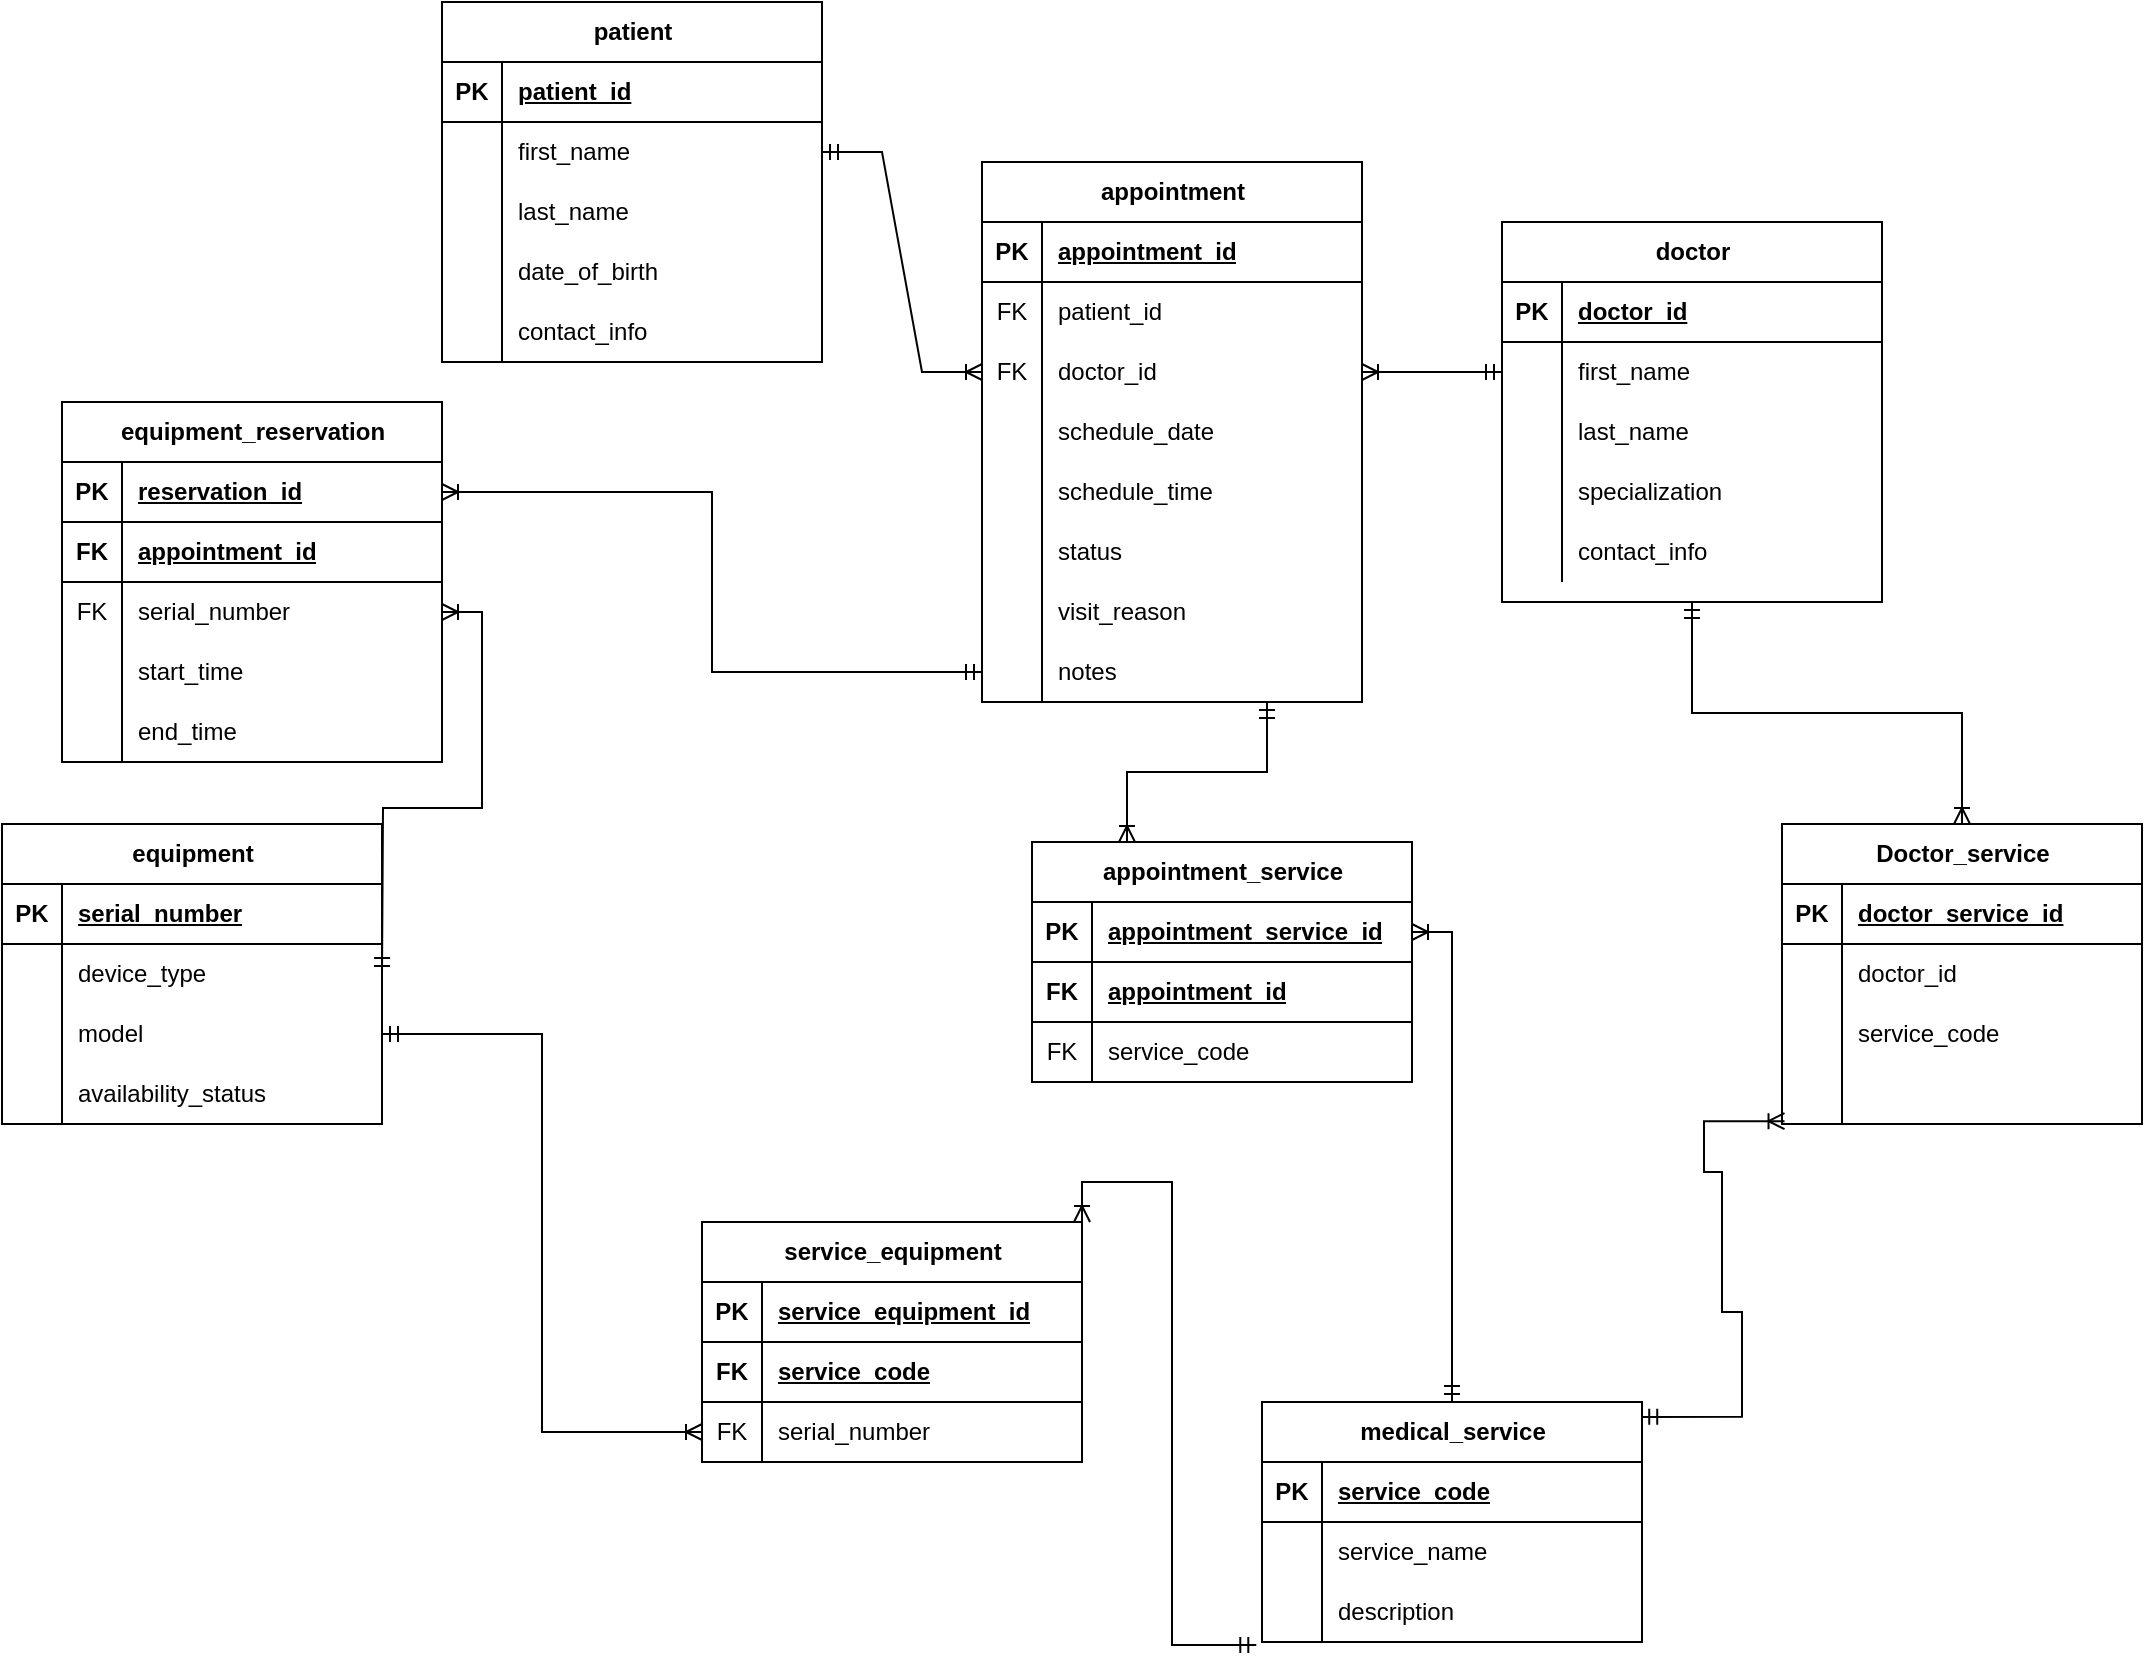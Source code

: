 <mxfile version="27.0.2">
  <diagram name="Page-1" id="u8A4zPgBF7Nlwz2Ndft6">
    <mxGraphModel dx="2126" dy="1082" grid="1" gridSize="10" guides="1" tooltips="1" connect="1" arrows="1" fold="1" page="1" pageScale="1" pageWidth="850" pageHeight="1100" math="0" shadow="0">
      <root>
        <mxCell id="0" />
        <mxCell id="1" parent="0" />
        <mxCell id="0hF_ta5N3h0hGjMWo9oH-1" value="appointment" style="shape=table;startSize=30;container=1;collapsible=1;childLayout=tableLayout;fixedRows=1;rowLines=0;fontStyle=1;align=center;resizeLast=1;html=1;" parent="1" vertex="1">
          <mxGeometry x="210" y="130" width="190" height="270" as="geometry" />
        </mxCell>
        <mxCell id="0hF_ta5N3h0hGjMWo9oH-2" value="" style="shape=tableRow;horizontal=0;startSize=0;swimlaneHead=0;swimlaneBody=0;fillColor=none;collapsible=0;dropTarget=0;points=[[0,0.5],[1,0.5]];portConstraint=eastwest;top=0;left=0;right=0;bottom=1;" parent="0hF_ta5N3h0hGjMWo9oH-1" vertex="1">
          <mxGeometry y="30" width="190" height="30" as="geometry" />
        </mxCell>
        <mxCell id="0hF_ta5N3h0hGjMWo9oH-3" value="PK" style="shape=partialRectangle;connectable=0;fillColor=none;top=0;left=0;bottom=0;right=0;fontStyle=1;overflow=hidden;whiteSpace=wrap;html=1;" parent="0hF_ta5N3h0hGjMWo9oH-2" vertex="1">
          <mxGeometry width="30" height="30" as="geometry">
            <mxRectangle width="30" height="30" as="alternateBounds" />
          </mxGeometry>
        </mxCell>
        <mxCell id="0hF_ta5N3h0hGjMWo9oH-4" value="appointment_id" style="shape=partialRectangle;connectable=0;fillColor=none;top=0;left=0;bottom=0;right=0;align=left;spacingLeft=6;fontStyle=5;overflow=hidden;whiteSpace=wrap;html=1;" parent="0hF_ta5N3h0hGjMWo9oH-2" vertex="1">
          <mxGeometry x="30" width="160" height="30" as="geometry">
            <mxRectangle width="160" height="30" as="alternateBounds" />
          </mxGeometry>
        </mxCell>
        <mxCell id="0hF_ta5N3h0hGjMWo9oH-5" value="" style="shape=tableRow;horizontal=0;startSize=0;swimlaneHead=0;swimlaneBody=0;fillColor=none;collapsible=0;dropTarget=0;points=[[0,0.5],[1,0.5]];portConstraint=eastwest;top=0;left=0;right=0;bottom=0;" parent="0hF_ta5N3h0hGjMWo9oH-1" vertex="1">
          <mxGeometry y="60" width="190" height="30" as="geometry" />
        </mxCell>
        <mxCell id="0hF_ta5N3h0hGjMWo9oH-6" value="FK" style="shape=partialRectangle;connectable=0;fillColor=none;top=0;left=0;bottom=0;right=0;editable=1;overflow=hidden;whiteSpace=wrap;html=1;" parent="0hF_ta5N3h0hGjMWo9oH-5" vertex="1">
          <mxGeometry width="30" height="30" as="geometry">
            <mxRectangle width="30" height="30" as="alternateBounds" />
          </mxGeometry>
        </mxCell>
        <mxCell id="0hF_ta5N3h0hGjMWo9oH-7" value="patient_id" style="shape=partialRectangle;connectable=0;fillColor=none;top=0;left=0;bottom=0;right=0;align=left;spacingLeft=6;overflow=hidden;whiteSpace=wrap;html=1;" parent="0hF_ta5N3h0hGjMWo9oH-5" vertex="1">
          <mxGeometry x="30" width="160" height="30" as="geometry">
            <mxRectangle width="160" height="30" as="alternateBounds" />
          </mxGeometry>
        </mxCell>
        <mxCell id="0hF_ta5N3h0hGjMWo9oH-8" value="" style="shape=tableRow;horizontal=0;startSize=0;swimlaneHead=0;swimlaneBody=0;fillColor=none;collapsible=0;dropTarget=0;points=[[0,0.5],[1,0.5]];portConstraint=eastwest;top=0;left=0;right=0;bottom=0;" parent="0hF_ta5N3h0hGjMWo9oH-1" vertex="1">
          <mxGeometry y="90" width="190" height="30" as="geometry" />
        </mxCell>
        <mxCell id="0hF_ta5N3h0hGjMWo9oH-9" value="FK" style="shape=partialRectangle;connectable=0;fillColor=none;top=0;left=0;bottom=0;right=0;editable=1;overflow=hidden;whiteSpace=wrap;html=1;" parent="0hF_ta5N3h0hGjMWo9oH-8" vertex="1">
          <mxGeometry width="30" height="30" as="geometry">
            <mxRectangle width="30" height="30" as="alternateBounds" />
          </mxGeometry>
        </mxCell>
        <mxCell id="0hF_ta5N3h0hGjMWo9oH-10" value="doctor_id" style="shape=partialRectangle;connectable=0;fillColor=none;top=0;left=0;bottom=0;right=0;align=left;spacingLeft=6;overflow=hidden;whiteSpace=wrap;html=1;" parent="0hF_ta5N3h0hGjMWo9oH-8" vertex="1">
          <mxGeometry x="30" width="160" height="30" as="geometry">
            <mxRectangle width="160" height="30" as="alternateBounds" />
          </mxGeometry>
        </mxCell>
        <mxCell id="0hF_ta5N3h0hGjMWo9oH-11" value="" style="shape=tableRow;horizontal=0;startSize=0;swimlaneHead=0;swimlaneBody=0;fillColor=none;collapsible=0;dropTarget=0;points=[[0,0.5],[1,0.5]];portConstraint=eastwest;top=0;left=0;right=0;bottom=0;" parent="0hF_ta5N3h0hGjMWo9oH-1" vertex="1">
          <mxGeometry y="120" width="190" height="30" as="geometry" />
        </mxCell>
        <mxCell id="0hF_ta5N3h0hGjMWo9oH-12" value="" style="shape=partialRectangle;connectable=0;fillColor=none;top=0;left=0;bottom=0;right=0;editable=1;overflow=hidden;whiteSpace=wrap;html=1;" parent="0hF_ta5N3h0hGjMWo9oH-11" vertex="1">
          <mxGeometry width="30" height="30" as="geometry">
            <mxRectangle width="30" height="30" as="alternateBounds" />
          </mxGeometry>
        </mxCell>
        <mxCell id="0hF_ta5N3h0hGjMWo9oH-13" value="schedule_date" style="shape=partialRectangle;connectable=0;fillColor=none;top=0;left=0;bottom=0;right=0;align=left;spacingLeft=6;overflow=hidden;whiteSpace=wrap;html=1;" parent="0hF_ta5N3h0hGjMWo9oH-11" vertex="1">
          <mxGeometry x="30" width="160" height="30" as="geometry">
            <mxRectangle width="160" height="30" as="alternateBounds" />
          </mxGeometry>
        </mxCell>
        <mxCell id="5AQFp_u_wJLNFlxWvlbW-43" value="" style="shape=tableRow;horizontal=0;startSize=0;swimlaneHead=0;swimlaneBody=0;fillColor=none;collapsible=0;dropTarget=0;points=[[0,0.5],[1,0.5]];portConstraint=eastwest;top=0;left=0;right=0;bottom=0;" parent="0hF_ta5N3h0hGjMWo9oH-1" vertex="1">
          <mxGeometry y="150" width="190" height="30" as="geometry" />
        </mxCell>
        <mxCell id="5AQFp_u_wJLNFlxWvlbW-44" value="" style="shape=partialRectangle;connectable=0;fillColor=none;top=0;left=0;bottom=0;right=0;editable=1;overflow=hidden;whiteSpace=wrap;html=1;" parent="5AQFp_u_wJLNFlxWvlbW-43" vertex="1">
          <mxGeometry width="30" height="30" as="geometry">
            <mxRectangle width="30" height="30" as="alternateBounds" />
          </mxGeometry>
        </mxCell>
        <mxCell id="5AQFp_u_wJLNFlxWvlbW-45" value="schedule_time" style="shape=partialRectangle;connectable=0;fillColor=none;top=0;left=0;bottom=0;right=0;align=left;spacingLeft=6;overflow=hidden;whiteSpace=wrap;html=1;" parent="5AQFp_u_wJLNFlxWvlbW-43" vertex="1">
          <mxGeometry x="30" width="160" height="30" as="geometry">
            <mxRectangle width="160" height="30" as="alternateBounds" />
          </mxGeometry>
        </mxCell>
        <mxCell id="0hF_ta5N3h0hGjMWo9oH-14" value="" style="shape=tableRow;horizontal=0;startSize=0;swimlaneHead=0;swimlaneBody=0;fillColor=none;collapsible=0;dropTarget=0;points=[[0,0.5],[1,0.5]];portConstraint=eastwest;top=0;left=0;right=0;bottom=0;" parent="0hF_ta5N3h0hGjMWo9oH-1" vertex="1">
          <mxGeometry y="180" width="190" height="30" as="geometry" />
        </mxCell>
        <mxCell id="0hF_ta5N3h0hGjMWo9oH-15" value="" style="shape=partialRectangle;connectable=0;fillColor=none;top=0;left=0;bottom=0;right=0;editable=1;overflow=hidden;whiteSpace=wrap;html=1;" parent="0hF_ta5N3h0hGjMWo9oH-14" vertex="1">
          <mxGeometry width="30" height="30" as="geometry">
            <mxRectangle width="30" height="30" as="alternateBounds" />
          </mxGeometry>
        </mxCell>
        <mxCell id="0hF_ta5N3h0hGjMWo9oH-16" value="status" style="shape=partialRectangle;connectable=0;fillColor=none;top=0;left=0;bottom=0;right=0;align=left;spacingLeft=6;overflow=hidden;whiteSpace=wrap;html=1;" parent="0hF_ta5N3h0hGjMWo9oH-14" vertex="1">
          <mxGeometry x="30" width="160" height="30" as="geometry">
            <mxRectangle width="160" height="30" as="alternateBounds" />
          </mxGeometry>
        </mxCell>
        <mxCell id="0hF_ta5N3h0hGjMWo9oH-17" value="" style="shape=tableRow;horizontal=0;startSize=0;swimlaneHead=0;swimlaneBody=0;fillColor=none;collapsible=0;dropTarget=0;points=[[0,0.5],[1,0.5]];portConstraint=eastwest;top=0;left=0;right=0;bottom=0;" parent="0hF_ta5N3h0hGjMWo9oH-1" vertex="1">
          <mxGeometry y="210" width="190" height="30" as="geometry" />
        </mxCell>
        <mxCell id="0hF_ta5N3h0hGjMWo9oH-18" value="" style="shape=partialRectangle;connectable=0;fillColor=none;top=0;left=0;bottom=0;right=0;editable=1;overflow=hidden;whiteSpace=wrap;html=1;" parent="0hF_ta5N3h0hGjMWo9oH-17" vertex="1">
          <mxGeometry width="30" height="30" as="geometry">
            <mxRectangle width="30" height="30" as="alternateBounds" />
          </mxGeometry>
        </mxCell>
        <mxCell id="0hF_ta5N3h0hGjMWo9oH-19" value="visit_reason" style="shape=partialRectangle;connectable=0;fillColor=none;top=0;left=0;bottom=0;right=0;align=left;spacingLeft=6;overflow=hidden;whiteSpace=wrap;html=1;" parent="0hF_ta5N3h0hGjMWo9oH-17" vertex="1">
          <mxGeometry x="30" width="160" height="30" as="geometry">
            <mxRectangle width="160" height="30" as="alternateBounds" />
          </mxGeometry>
        </mxCell>
        <mxCell id="0hF_ta5N3h0hGjMWo9oH-20" value="" style="shape=tableRow;horizontal=0;startSize=0;swimlaneHead=0;swimlaneBody=0;fillColor=none;collapsible=0;dropTarget=0;points=[[0,0.5],[1,0.5]];portConstraint=eastwest;top=0;left=0;right=0;bottom=0;" parent="0hF_ta5N3h0hGjMWo9oH-1" vertex="1">
          <mxGeometry y="240" width="190" height="30" as="geometry" />
        </mxCell>
        <mxCell id="0hF_ta5N3h0hGjMWo9oH-21" value="" style="shape=partialRectangle;connectable=0;fillColor=none;top=0;left=0;bottom=0;right=0;editable=1;overflow=hidden;whiteSpace=wrap;html=1;" parent="0hF_ta5N3h0hGjMWo9oH-20" vertex="1">
          <mxGeometry width="30" height="30" as="geometry">
            <mxRectangle width="30" height="30" as="alternateBounds" />
          </mxGeometry>
        </mxCell>
        <mxCell id="0hF_ta5N3h0hGjMWo9oH-22" value="notes" style="shape=partialRectangle;connectable=0;fillColor=none;top=0;left=0;bottom=0;right=0;align=left;spacingLeft=6;overflow=hidden;whiteSpace=wrap;html=1;" parent="0hF_ta5N3h0hGjMWo9oH-20" vertex="1">
          <mxGeometry x="30" width="160" height="30" as="geometry">
            <mxRectangle width="160" height="30" as="alternateBounds" />
          </mxGeometry>
        </mxCell>
        <mxCell id="5AQFp_u_wJLNFlxWvlbW-38" style="edgeStyle=orthogonalEdgeStyle;rounded=0;orthogonalLoop=1;jettySize=auto;html=1;entryX=0.5;entryY=0;entryDx=0;entryDy=0;startArrow=ERmandOne;startFill=0;endArrow=ERoneToMany;endFill=0;" parent="1" source="0hF_ta5N3h0hGjMWo9oH-26" target="5AQFp_u_wJLNFlxWvlbW-4" edge="1">
          <mxGeometry relative="1" as="geometry" />
        </mxCell>
        <mxCell id="0hF_ta5N3h0hGjMWo9oH-26" value="doctor" style="shape=table;startSize=30;container=1;collapsible=1;childLayout=tableLayout;fixedRows=1;rowLines=0;fontStyle=1;align=center;resizeLast=1;html=1;" parent="1" vertex="1">
          <mxGeometry x="470" y="160" width="190" height="190" as="geometry" />
        </mxCell>
        <mxCell id="0hF_ta5N3h0hGjMWo9oH-27" value="" style="shape=tableRow;horizontal=0;startSize=0;swimlaneHead=0;swimlaneBody=0;fillColor=none;collapsible=0;dropTarget=0;points=[[0,0.5],[1,0.5]];portConstraint=eastwest;top=0;left=0;right=0;bottom=1;" parent="0hF_ta5N3h0hGjMWo9oH-26" vertex="1">
          <mxGeometry y="30" width="190" height="30" as="geometry" />
        </mxCell>
        <mxCell id="0hF_ta5N3h0hGjMWo9oH-28" value="PK" style="shape=partialRectangle;connectable=0;fillColor=none;top=0;left=0;bottom=0;right=0;fontStyle=1;overflow=hidden;whiteSpace=wrap;html=1;" parent="0hF_ta5N3h0hGjMWo9oH-27" vertex="1">
          <mxGeometry width="30" height="30" as="geometry">
            <mxRectangle width="30" height="30" as="alternateBounds" />
          </mxGeometry>
        </mxCell>
        <mxCell id="0hF_ta5N3h0hGjMWo9oH-29" value="doctor_id" style="shape=partialRectangle;connectable=0;fillColor=none;top=0;left=0;bottom=0;right=0;align=left;spacingLeft=6;fontStyle=5;overflow=hidden;whiteSpace=wrap;html=1;" parent="0hF_ta5N3h0hGjMWo9oH-27" vertex="1">
          <mxGeometry x="30" width="160" height="30" as="geometry">
            <mxRectangle width="160" height="30" as="alternateBounds" />
          </mxGeometry>
        </mxCell>
        <mxCell id="0hF_ta5N3h0hGjMWo9oH-36" value="" style="shape=tableRow;horizontal=0;startSize=0;swimlaneHead=0;swimlaneBody=0;fillColor=none;collapsible=0;dropTarget=0;points=[[0,0.5],[1,0.5]];portConstraint=eastwest;top=0;left=0;right=0;bottom=0;" parent="0hF_ta5N3h0hGjMWo9oH-26" vertex="1">
          <mxGeometry y="60" width="190" height="30" as="geometry" />
        </mxCell>
        <mxCell id="0hF_ta5N3h0hGjMWo9oH-37" value="" style="shape=partialRectangle;connectable=0;fillColor=none;top=0;left=0;bottom=0;right=0;editable=1;overflow=hidden;whiteSpace=wrap;html=1;" parent="0hF_ta5N3h0hGjMWo9oH-36" vertex="1">
          <mxGeometry width="30" height="30" as="geometry">
            <mxRectangle width="30" height="30" as="alternateBounds" />
          </mxGeometry>
        </mxCell>
        <mxCell id="0hF_ta5N3h0hGjMWo9oH-38" value="first_name" style="shape=partialRectangle;connectable=0;fillColor=none;top=0;left=0;bottom=0;right=0;align=left;spacingLeft=6;overflow=hidden;whiteSpace=wrap;html=1;" parent="0hF_ta5N3h0hGjMWo9oH-36" vertex="1">
          <mxGeometry x="30" width="160" height="30" as="geometry">
            <mxRectangle width="160" height="30" as="alternateBounds" />
          </mxGeometry>
        </mxCell>
        <mxCell id="5AQFp_u_wJLNFlxWvlbW-26" value="" style="shape=tableRow;horizontal=0;startSize=0;swimlaneHead=0;swimlaneBody=0;fillColor=none;collapsible=0;dropTarget=0;points=[[0,0.5],[1,0.5]];portConstraint=eastwest;top=0;left=0;right=0;bottom=0;" parent="0hF_ta5N3h0hGjMWo9oH-26" vertex="1">
          <mxGeometry y="90" width="190" height="30" as="geometry" />
        </mxCell>
        <mxCell id="5AQFp_u_wJLNFlxWvlbW-27" value="" style="shape=partialRectangle;connectable=0;fillColor=none;top=0;left=0;bottom=0;right=0;editable=1;overflow=hidden;whiteSpace=wrap;html=1;" parent="5AQFp_u_wJLNFlxWvlbW-26" vertex="1">
          <mxGeometry width="30" height="30" as="geometry">
            <mxRectangle width="30" height="30" as="alternateBounds" />
          </mxGeometry>
        </mxCell>
        <mxCell id="5AQFp_u_wJLNFlxWvlbW-28" value="last_name" style="shape=partialRectangle;connectable=0;fillColor=none;top=0;left=0;bottom=0;right=0;align=left;spacingLeft=6;overflow=hidden;whiteSpace=wrap;html=1;" parent="5AQFp_u_wJLNFlxWvlbW-26" vertex="1">
          <mxGeometry x="30" width="160" height="30" as="geometry">
            <mxRectangle width="160" height="30" as="alternateBounds" />
          </mxGeometry>
        </mxCell>
        <mxCell id="0hF_ta5N3h0hGjMWo9oH-39" value="" style="shape=tableRow;horizontal=0;startSize=0;swimlaneHead=0;swimlaneBody=0;fillColor=none;collapsible=0;dropTarget=0;points=[[0,0.5],[1,0.5]];portConstraint=eastwest;top=0;left=0;right=0;bottom=0;" parent="0hF_ta5N3h0hGjMWo9oH-26" vertex="1">
          <mxGeometry y="120" width="190" height="30" as="geometry" />
        </mxCell>
        <mxCell id="0hF_ta5N3h0hGjMWo9oH-40" value="" style="shape=partialRectangle;connectable=0;fillColor=none;top=0;left=0;bottom=0;right=0;editable=1;overflow=hidden;whiteSpace=wrap;html=1;" parent="0hF_ta5N3h0hGjMWo9oH-39" vertex="1">
          <mxGeometry width="30" height="30" as="geometry">
            <mxRectangle width="30" height="30" as="alternateBounds" />
          </mxGeometry>
        </mxCell>
        <mxCell id="0hF_ta5N3h0hGjMWo9oH-41" value="specialization" style="shape=partialRectangle;connectable=0;fillColor=none;top=0;left=0;bottom=0;right=0;align=left;spacingLeft=6;overflow=hidden;whiteSpace=wrap;html=1;" parent="0hF_ta5N3h0hGjMWo9oH-39" vertex="1">
          <mxGeometry x="30" width="160" height="30" as="geometry">
            <mxRectangle width="160" height="30" as="alternateBounds" />
          </mxGeometry>
        </mxCell>
        <mxCell id="0hF_ta5N3h0hGjMWo9oH-42" value="" style="shape=tableRow;horizontal=0;startSize=0;swimlaneHead=0;swimlaneBody=0;fillColor=none;collapsible=0;dropTarget=0;points=[[0,0.5],[1,0.5]];portConstraint=eastwest;top=0;left=0;right=0;bottom=0;" parent="0hF_ta5N3h0hGjMWo9oH-26" vertex="1">
          <mxGeometry y="150" width="190" height="30" as="geometry" />
        </mxCell>
        <mxCell id="0hF_ta5N3h0hGjMWo9oH-43" value="" style="shape=partialRectangle;connectable=0;fillColor=none;top=0;left=0;bottom=0;right=0;editable=1;overflow=hidden;whiteSpace=wrap;html=1;" parent="0hF_ta5N3h0hGjMWo9oH-42" vertex="1">
          <mxGeometry width="30" height="30" as="geometry">
            <mxRectangle width="30" height="30" as="alternateBounds" />
          </mxGeometry>
        </mxCell>
        <mxCell id="0hF_ta5N3h0hGjMWo9oH-44" value="contact_info" style="shape=partialRectangle;connectable=0;fillColor=none;top=0;left=0;bottom=0;right=0;align=left;spacingLeft=6;overflow=hidden;whiteSpace=wrap;html=1;" parent="0hF_ta5N3h0hGjMWo9oH-42" vertex="1">
          <mxGeometry x="30" width="160" height="30" as="geometry">
            <mxRectangle width="160" height="30" as="alternateBounds" />
          </mxGeometry>
        </mxCell>
        <mxCell id="0hF_ta5N3h0hGjMWo9oH-48" value="" style="edgeStyle=entityRelationEdgeStyle;fontSize=12;html=1;endArrow=ERmandOne;endFill=0;rounded=0;startArrow=ERoneToMany;startFill=0;exitX=1;exitY=0.5;exitDx=0;exitDy=0;" parent="1" source="0hF_ta5N3h0hGjMWo9oH-8" target="0hF_ta5N3h0hGjMWo9oH-36" edge="1">
          <mxGeometry width="100" height="100" relative="1" as="geometry">
            <mxPoint x="380" y="440" as="sourcePoint" />
            <mxPoint x="470" y="195" as="targetPoint" />
          </mxGeometry>
        </mxCell>
        <mxCell id="0hF_ta5N3h0hGjMWo9oH-49" value="patient" style="shape=table;startSize=30;container=1;collapsible=1;childLayout=tableLayout;fixedRows=1;rowLines=0;fontStyle=1;align=center;resizeLast=1;html=1;" parent="1" vertex="1">
          <mxGeometry x="-60" y="50" width="190" height="180" as="geometry" />
        </mxCell>
        <mxCell id="0hF_ta5N3h0hGjMWo9oH-50" value="" style="shape=tableRow;horizontal=0;startSize=0;swimlaneHead=0;swimlaneBody=0;fillColor=none;collapsible=0;dropTarget=0;points=[[0,0.5],[1,0.5]];portConstraint=eastwest;top=0;left=0;right=0;bottom=1;" parent="0hF_ta5N3h0hGjMWo9oH-49" vertex="1">
          <mxGeometry y="30" width="190" height="30" as="geometry" />
        </mxCell>
        <mxCell id="0hF_ta5N3h0hGjMWo9oH-51" value="PK" style="shape=partialRectangle;connectable=0;fillColor=none;top=0;left=0;bottom=0;right=0;fontStyle=1;overflow=hidden;whiteSpace=wrap;html=1;" parent="0hF_ta5N3h0hGjMWo9oH-50" vertex="1">
          <mxGeometry width="30" height="30" as="geometry">
            <mxRectangle width="30" height="30" as="alternateBounds" />
          </mxGeometry>
        </mxCell>
        <mxCell id="0hF_ta5N3h0hGjMWo9oH-52" value="patient_id" style="shape=partialRectangle;connectable=0;fillColor=none;top=0;left=0;bottom=0;right=0;align=left;spacingLeft=6;fontStyle=5;overflow=hidden;whiteSpace=wrap;html=1;" parent="0hF_ta5N3h0hGjMWo9oH-50" vertex="1">
          <mxGeometry x="30" width="160" height="30" as="geometry">
            <mxRectangle width="160" height="30" as="alternateBounds" />
          </mxGeometry>
        </mxCell>
        <mxCell id="0hF_ta5N3h0hGjMWo9oH-56" value="" style="shape=tableRow;horizontal=0;startSize=0;swimlaneHead=0;swimlaneBody=0;fillColor=none;collapsible=0;dropTarget=0;points=[[0,0.5],[1,0.5]];portConstraint=eastwest;top=0;left=0;right=0;bottom=0;" parent="0hF_ta5N3h0hGjMWo9oH-49" vertex="1">
          <mxGeometry y="60" width="190" height="30" as="geometry" />
        </mxCell>
        <mxCell id="0hF_ta5N3h0hGjMWo9oH-57" value="" style="shape=partialRectangle;connectable=0;fillColor=none;top=0;left=0;bottom=0;right=0;editable=1;overflow=hidden;whiteSpace=wrap;html=1;" parent="0hF_ta5N3h0hGjMWo9oH-56" vertex="1">
          <mxGeometry width="30" height="30" as="geometry">
            <mxRectangle width="30" height="30" as="alternateBounds" />
          </mxGeometry>
        </mxCell>
        <mxCell id="0hF_ta5N3h0hGjMWo9oH-58" value="first_name" style="shape=partialRectangle;connectable=0;fillColor=none;top=0;left=0;bottom=0;right=0;align=left;spacingLeft=6;overflow=hidden;whiteSpace=wrap;html=1;" parent="0hF_ta5N3h0hGjMWo9oH-56" vertex="1">
          <mxGeometry x="30" width="160" height="30" as="geometry">
            <mxRectangle width="160" height="30" as="alternateBounds" />
          </mxGeometry>
        </mxCell>
        <mxCell id="5AQFp_u_wJLNFlxWvlbW-29" value="" style="shape=tableRow;horizontal=0;startSize=0;swimlaneHead=0;swimlaneBody=0;fillColor=none;collapsible=0;dropTarget=0;points=[[0,0.5],[1,0.5]];portConstraint=eastwest;top=0;left=0;right=0;bottom=0;" parent="0hF_ta5N3h0hGjMWo9oH-49" vertex="1">
          <mxGeometry y="90" width="190" height="30" as="geometry" />
        </mxCell>
        <mxCell id="5AQFp_u_wJLNFlxWvlbW-30" value="" style="shape=partialRectangle;connectable=0;fillColor=none;top=0;left=0;bottom=0;right=0;editable=1;overflow=hidden;whiteSpace=wrap;html=1;" parent="5AQFp_u_wJLNFlxWvlbW-29" vertex="1">
          <mxGeometry width="30" height="30" as="geometry">
            <mxRectangle width="30" height="30" as="alternateBounds" />
          </mxGeometry>
        </mxCell>
        <mxCell id="5AQFp_u_wJLNFlxWvlbW-31" value="last_name" style="shape=partialRectangle;connectable=0;fillColor=none;top=0;left=0;bottom=0;right=0;align=left;spacingLeft=6;overflow=hidden;whiteSpace=wrap;html=1;" parent="5AQFp_u_wJLNFlxWvlbW-29" vertex="1">
          <mxGeometry x="30" width="160" height="30" as="geometry">
            <mxRectangle width="160" height="30" as="alternateBounds" />
          </mxGeometry>
        </mxCell>
        <mxCell id="0hF_ta5N3h0hGjMWo9oH-59" value="" style="shape=tableRow;horizontal=0;startSize=0;swimlaneHead=0;swimlaneBody=0;fillColor=none;collapsible=0;dropTarget=0;points=[[0,0.5],[1,0.5]];portConstraint=eastwest;top=0;left=0;right=0;bottom=0;" parent="0hF_ta5N3h0hGjMWo9oH-49" vertex="1">
          <mxGeometry y="120" width="190" height="30" as="geometry" />
        </mxCell>
        <mxCell id="0hF_ta5N3h0hGjMWo9oH-60" value="" style="shape=partialRectangle;connectable=0;fillColor=none;top=0;left=0;bottom=0;right=0;editable=1;overflow=hidden;whiteSpace=wrap;html=1;" parent="0hF_ta5N3h0hGjMWo9oH-59" vertex="1">
          <mxGeometry width="30" height="30" as="geometry">
            <mxRectangle width="30" height="30" as="alternateBounds" />
          </mxGeometry>
        </mxCell>
        <mxCell id="0hF_ta5N3h0hGjMWo9oH-61" value="date_of_birth" style="shape=partialRectangle;connectable=0;fillColor=none;top=0;left=0;bottom=0;right=0;align=left;spacingLeft=6;overflow=hidden;whiteSpace=wrap;html=1;" parent="0hF_ta5N3h0hGjMWo9oH-59" vertex="1">
          <mxGeometry x="30" width="160" height="30" as="geometry">
            <mxRectangle width="160" height="30" as="alternateBounds" />
          </mxGeometry>
        </mxCell>
        <mxCell id="0hF_ta5N3h0hGjMWo9oH-62" value="" style="shape=tableRow;horizontal=0;startSize=0;swimlaneHead=0;swimlaneBody=0;fillColor=none;collapsible=0;dropTarget=0;points=[[0,0.5],[1,0.5]];portConstraint=eastwest;top=0;left=0;right=0;bottom=0;" parent="0hF_ta5N3h0hGjMWo9oH-49" vertex="1">
          <mxGeometry y="150" width="190" height="30" as="geometry" />
        </mxCell>
        <mxCell id="0hF_ta5N3h0hGjMWo9oH-63" value="" style="shape=partialRectangle;connectable=0;fillColor=none;top=0;left=0;bottom=0;right=0;editable=1;overflow=hidden;whiteSpace=wrap;html=1;" parent="0hF_ta5N3h0hGjMWo9oH-62" vertex="1">
          <mxGeometry width="30" height="30" as="geometry">
            <mxRectangle width="30" height="30" as="alternateBounds" />
          </mxGeometry>
        </mxCell>
        <mxCell id="0hF_ta5N3h0hGjMWo9oH-64" value="contact_info" style="shape=partialRectangle;connectable=0;fillColor=none;top=0;left=0;bottom=0;right=0;align=left;spacingLeft=6;overflow=hidden;whiteSpace=wrap;html=1;" parent="0hF_ta5N3h0hGjMWo9oH-62" vertex="1">
          <mxGeometry x="30" width="160" height="30" as="geometry">
            <mxRectangle width="160" height="30" as="alternateBounds" />
          </mxGeometry>
        </mxCell>
        <mxCell id="0hF_ta5N3h0hGjMWo9oH-65" value="" style="edgeStyle=entityRelationEdgeStyle;fontSize=12;html=1;endArrow=ERmandOne;endFill=0;rounded=0;startArrow=ERoneToMany;startFill=0;entryX=1;entryY=0.5;entryDx=0;entryDy=0;exitX=0;exitY=0.5;exitDx=0;exitDy=0;" parent="1" source="0hF_ta5N3h0hGjMWo9oH-8" target="0hF_ta5N3h0hGjMWo9oH-56" edge="1">
          <mxGeometry width="100" height="100" relative="1" as="geometry">
            <mxPoint x="120" y="340" as="sourcePoint" />
            <mxPoint x="190" y="300" as="targetPoint" />
          </mxGeometry>
        </mxCell>
        <mxCell id="0hF_ta5N3h0hGjMWo9oH-66" value="service_equipment" style="shape=table;startSize=30;container=1;collapsible=1;childLayout=tableLayout;fixedRows=1;rowLines=0;fontStyle=1;align=center;resizeLast=1;html=1;" parent="1" vertex="1">
          <mxGeometry x="70" y="660" width="190" height="120" as="geometry" />
        </mxCell>
        <mxCell id="0hF_ta5N3h0hGjMWo9oH-67" value="" style="shape=tableRow;horizontal=0;startSize=0;swimlaneHead=0;swimlaneBody=0;fillColor=none;collapsible=0;dropTarget=0;points=[[0,0.5],[1,0.5]];portConstraint=eastwest;top=0;left=0;right=0;bottom=1;" parent="0hF_ta5N3h0hGjMWo9oH-66" vertex="1">
          <mxGeometry y="30" width="190" height="30" as="geometry" />
        </mxCell>
        <mxCell id="0hF_ta5N3h0hGjMWo9oH-68" value="PK" style="shape=partialRectangle;connectable=0;fillColor=none;top=0;left=0;bottom=0;right=0;fontStyle=1;overflow=hidden;whiteSpace=wrap;html=1;" parent="0hF_ta5N3h0hGjMWo9oH-67" vertex="1">
          <mxGeometry width="30" height="30" as="geometry">
            <mxRectangle width="30" height="30" as="alternateBounds" />
          </mxGeometry>
        </mxCell>
        <mxCell id="0hF_ta5N3h0hGjMWo9oH-69" value="&lt;span style=&quot;text-align: center; text-wrap-mode: nowrap;&quot;&gt;service_equipment_id&lt;/span&gt;" style="shape=partialRectangle;connectable=0;fillColor=none;top=0;left=0;bottom=0;right=0;align=left;spacingLeft=6;fontStyle=5;overflow=hidden;whiteSpace=wrap;html=1;" parent="0hF_ta5N3h0hGjMWo9oH-67" vertex="1">
          <mxGeometry x="30" width="160" height="30" as="geometry">
            <mxRectangle width="160" height="30" as="alternateBounds" />
          </mxGeometry>
        </mxCell>
        <mxCell id="5AQFp_u_wJLNFlxWvlbW-35" value="" style="shape=tableRow;horizontal=0;startSize=0;swimlaneHead=0;swimlaneBody=0;fillColor=none;collapsible=0;dropTarget=0;points=[[0,0.5],[1,0.5]];portConstraint=eastwest;top=0;left=0;right=0;bottom=1;" parent="0hF_ta5N3h0hGjMWo9oH-66" vertex="1">
          <mxGeometry y="60" width="190" height="30" as="geometry" />
        </mxCell>
        <mxCell id="5AQFp_u_wJLNFlxWvlbW-36" value="FK" style="shape=partialRectangle;connectable=0;fillColor=none;top=0;left=0;bottom=0;right=0;fontStyle=1;overflow=hidden;whiteSpace=wrap;html=1;" parent="5AQFp_u_wJLNFlxWvlbW-35" vertex="1">
          <mxGeometry width="30" height="30" as="geometry">
            <mxRectangle width="30" height="30" as="alternateBounds" />
          </mxGeometry>
        </mxCell>
        <mxCell id="5AQFp_u_wJLNFlxWvlbW-37" value="service_code" style="shape=partialRectangle;connectable=0;fillColor=none;top=0;left=0;bottom=0;right=0;align=left;spacingLeft=6;fontStyle=5;overflow=hidden;whiteSpace=wrap;html=1;" parent="5AQFp_u_wJLNFlxWvlbW-35" vertex="1">
          <mxGeometry x="30" width="160" height="30" as="geometry">
            <mxRectangle width="160" height="30" as="alternateBounds" />
          </mxGeometry>
        </mxCell>
        <mxCell id="0hF_ta5N3h0hGjMWo9oH-70" value="" style="shape=tableRow;horizontal=0;startSize=0;swimlaneHead=0;swimlaneBody=0;fillColor=none;collapsible=0;dropTarget=0;points=[[0,0.5],[1,0.5]];portConstraint=eastwest;top=0;left=0;right=0;bottom=0;" parent="0hF_ta5N3h0hGjMWo9oH-66" vertex="1">
          <mxGeometry y="90" width="190" height="30" as="geometry" />
        </mxCell>
        <mxCell id="0hF_ta5N3h0hGjMWo9oH-71" value="FK" style="shape=partialRectangle;connectable=0;fillColor=none;top=0;left=0;bottom=0;right=0;editable=1;overflow=hidden;whiteSpace=wrap;html=1;" parent="0hF_ta5N3h0hGjMWo9oH-70" vertex="1">
          <mxGeometry width="30" height="30" as="geometry">
            <mxRectangle width="30" height="30" as="alternateBounds" />
          </mxGeometry>
        </mxCell>
        <mxCell id="0hF_ta5N3h0hGjMWo9oH-72" value="serial_number" style="shape=partialRectangle;connectable=0;fillColor=none;top=0;left=0;bottom=0;right=0;align=left;spacingLeft=6;overflow=hidden;whiteSpace=wrap;html=1;" parent="0hF_ta5N3h0hGjMWo9oH-70" vertex="1">
          <mxGeometry x="30" width="160" height="30" as="geometry">
            <mxRectangle width="160" height="30" as="alternateBounds" />
          </mxGeometry>
        </mxCell>
        <mxCell id="0hF_ta5N3h0hGjMWo9oH-79" value="medical_service" style="shape=table;startSize=30;container=1;collapsible=1;childLayout=tableLayout;fixedRows=1;rowLines=0;fontStyle=1;align=center;resizeLast=1;html=1;" parent="1" vertex="1">
          <mxGeometry x="350" y="750" width="190" height="120" as="geometry" />
        </mxCell>
        <mxCell id="0hF_ta5N3h0hGjMWo9oH-80" value="" style="shape=tableRow;horizontal=0;startSize=0;swimlaneHead=0;swimlaneBody=0;fillColor=none;collapsible=0;dropTarget=0;points=[[0,0.5],[1,0.5]];portConstraint=eastwest;top=0;left=0;right=0;bottom=1;" parent="0hF_ta5N3h0hGjMWo9oH-79" vertex="1">
          <mxGeometry y="30" width="190" height="30" as="geometry" />
        </mxCell>
        <mxCell id="0hF_ta5N3h0hGjMWo9oH-81" value="PK" style="shape=partialRectangle;connectable=0;fillColor=none;top=0;left=0;bottom=0;right=0;fontStyle=1;overflow=hidden;whiteSpace=wrap;html=1;" parent="0hF_ta5N3h0hGjMWo9oH-80" vertex="1">
          <mxGeometry width="30" height="30" as="geometry">
            <mxRectangle width="30" height="30" as="alternateBounds" />
          </mxGeometry>
        </mxCell>
        <mxCell id="0hF_ta5N3h0hGjMWo9oH-82" value="service_code" style="shape=partialRectangle;connectable=0;fillColor=none;top=0;left=0;bottom=0;right=0;align=left;spacingLeft=6;fontStyle=5;overflow=hidden;whiteSpace=wrap;html=1;" parent="0hF_ta5N3h0hGjMWo9oH-80" vertex="1">
          <mxGeometry x="30" width="160" height="30" as="geometry">
            <mxRectangle width="160" height="30" as="alternateBounds" />
          </mxGeometry>
        </mxCell>
        <mxCell id="0hF_ta5N3h0hGjMWo9oH-83" value="" style="shape=tableRow;horizontal=0;startSize=0;swimlaneHead=0;swimlaneBody=0;fillColor=none;collapsible=0;dropTarget=0;points=[[0,0.5],[1,0.5]];portConstraint=eastwest;top=0;left=0;right=0;bottom=0;" parent="0hF_ta5N3h0hGjMWo9oH-79" vertex="1">
          <mxGeometry y="60" width="190" height="30" as="geometry" />
        </mxCell>
        <mxCell id="0hF_ta5N3h0hGjMWo9oH-84" value="" style="shape=partialRectangle;connectable=0;fillColor=none;top=0;left=0;bottom=0;right=0;editable=1;overflow=hidden;whiteSpace=wrap;html=1;" parent="0hF_ta5N3h0hGjMWo9oH-83" vertex="1">
          <mxGeometry width="30" height="30" as="geometry">
            <mxRectangle width="30" height="30" as="alternateBounds" />
          </mxGeometry>
        </mxCell>
        <mxCell id="0hF_ta5N3h0hGjMWo9oH-85" value="service_name" style="shape=partialRectangle;connectable=0;fillColor=none;top=0;left=0;bottom=0;right=0;align=left;spacingLeft=6;overflow=hidden;whiteSpace=wrap;html=1;" parent="0hF_ta5N3h0hGjMWo9oH-83" vertex="1">
          <mxGeometry x="30" width="160" height="30" as="geometry">
            <mxRectangle width="160" height="30" as="alternateBounds" />
          </mxGeometry>
        </mxCell>
        <mxCell id="5AQFp_u_wJLNFlxWvlbW-40" value="" style="shape=tableRow;horizontal=0;startSize=0;swimlaneHead=0;swimlaneBody=0;fillColor=none;collapsible=0;dropTarget=0;points=[[0,0.5],[1,0.5]];portConstraint=eastwest;top=0;left=0;right=0;bottom=0;" parent="0hF_ta5N3h0hGjMWo9oH-79" vertex="1">
          <mxGeometry y="90" width="190" height="30" as="geometry" />
        </mxCell>
        <mxCell id="5AQFp_u_wJLNFlxWvlbW-41" value="" style="shape=partialRectangle;connectable=0;fillColor=none;top=0;left=0;bottom=0;right=0;editable=1;overflow=hidden;whiteSpace=wrap;html=1;" parent="5AQFp_u_wJLNFlxWvlbW-40" vertex="1">
          <mxGeometry width="30" height="30" as="geometry">
            <mxRectangle width="30" height="30" as="alternateBounds" />
          </mxGeometry>
        </mxCell>
        <mxCell id="5AQFp_u_wJLNFlxWvlbW-42" value="description" style="shape=partialRectangle;connectable=0;fillColor=none;top=0;left=0;bottom=0;right=0;align=left;spacingLeft=6;overflow=hidden;whiteSpace=wrap;html=1;" parent="5AQFp_u_wJLNFlxWvlbW-40" vertex="1">
          <mxGeometry x="30" width="160" height="30" as="geometry">
            <mxRectangle width="160" height="30" as="alternateBounds" />
          </mxGeometry>
        </mxCell>
        <mxCell id="0hF_ta5N3h0hGjMWo9oH-102" style="edgeStyle=orthogonalEdgeStyle;rounded=0;orthogonalLoop=1;jettySize=auto;html=1;exitX=1;exitY=0.5;exitDx=0;exitDy=0;endArrow=ERmandOne;endFill=0;startArrow=ERoneToMany;startFill=0;entryX=0.5;entryY=0;entryDx=0;entryDy=0;" parent="1" source="0hF_ta5N3h0hGjMWo9oH-91" target="0hF_ta5N3h0hGjMWo9oH-79" edge="1">
          <mxGeometry relative="1" as="geometry">
            <mxPoint x="230" y="490" as="targetPoint" />
          </mxGeometry>
        </mxCell>
        <mxCell id="0hF_ta5N3h0hGjMWo9oH-90" value="appointment_service" style="shape=table;startSize=30;container=1;collapsible=1;childLayout=tableLayout;fixedRows=1;rowLines=0;fontStyle=1;align=center;resizeLast=1;html=1;" parent="1" vertex="1">
          <mxGeometry x="235" y="470" width="190" height="120" as="geometry" />
        </mxCell>
        <mxCell id="0hF_ta5N3h0hGjMWo9oH-91" value="" style="shape=tableRow;horizontal=0;startSize=0;swimlaneHead=0;swimlaneBody=0;fillColor=none;collapsible=0;dropTarget=0;points=[[0,0.5],[1,0.5]];portConstraint=eastwest;top=0;left=0;right=0;bottom=1;" parent="0hF_ta5N3h0hGjMWo9oH-90" vertex="1">
          <mxGeometry y="30" width="190" height="30" as="geometry" />
        </mxCell>
        <mxCell id="0hF_ta5N3h0hGjMWo9oH-92" value="PK" style="shape=partialRectangle;connectable=0;fillColor=none;top=0;left=0;bottom=0;right=0;fontStyle=1;overflow=hidden;whiteSpace=wrap;html=1;" parent="0hF_ta5N3h0hGjMWo9oH-91" vertex="1">
          <mxGeometry width="30" height="30" as="geometry">
            <mxRectangle width="30" height="30" as="alternateBounds" />
          </mxGeometry>
        </mxCell>
        <mxCell id="0hF_ta5N3h0hGjMWo9oH-93" value="&lt;span style=&quot;text-align: center; text-wrap-mode: nowrap;&quot;&gt;appointment_service_id&lt;/span&gt;" style="shape=partialRectangle;connectable=0;fillColor=none;top=0;left=0;bottom=0;right=0;align=left;spacingLeft=6;fontStyle=5;overflow=hidden;whiteSpace=wrap;html=1;" parent="0hF_ta5N3h0hGjMWo9oH-91" vertex="1">
          <mxGeometry x="30" width="160" height="30" as="geometry">
            <mxRectangle width="160" height="30" as="alternateBounds" />
          </mxGeometry>
        </mxCell>
        <mxCell id="5AQFp_u_wJLNFlxWvlbW-32" value="" style="shape=tableRow;horizontal=0;startSize=0;swimlaneHead=0;swimlaneBody=0;fillColor=none;collapsible=0;dropTarget=0;points=[[0,0.5],[1,0.5]];portConstraint=eastwest;top=0;left=0;right=0;bottom=1;" parent="0hF_ta5N3h0hGjMWo9oH-90" vertex="1">
          <mxGeometry y="60" width="190" height="30" as="geometry" />
        </mxCell>
        <mxCell id="5AQFp_u_wJLNFlxWvlbW-33" value="FK" style="shape=partialRectangle;connectable=0;fillColor=none;top=0;left=0;bottom=0;right=0;fontStyle=1;overflow=hidden;whiteSpace=wrap;html=1;" parent="5AQFp_u_wJLNFlxWvlbW-32" vertex="1">
          <mxGeometry width="30" height="30" as="geometry">
            <mxRectangle width="30" height="30" as="alternateBounds" />
          </mxGeometry>
        </mxCell>
        <mxCell id="5AQFp_u_wJLNFlxWvlbW-34" value="appointment_id" style="shape=partialRectangle;connectable=0;fillColor=none;top=0;left=0;bottom=0;right=0;align=left;spacingLeft=6;fontStyle=5;overflow=hidden;whiteSpace=wrap;html=1;" parent="5AQFp_u_wJLNFlxWvlbW-32" vertex="1">
          <mxGeometry x="30" width="160" height="30" as="geometry">
            <mxRectangle width="160" height="30" as="alternateBounds" />
          </mxGeometry>
        </mxCell>
        <mxCell id="0hF_ta5N3h0hGjMWo9oH-94" value="" style="shape=tableRow;horizontal=0;startSize=0;swimlaneHead=0;swimlaneBody=0;fillColor=none;collapsible=0;dropTarget=0;points=[[0,0.5],[1,0.5]];portConstraint=eastwest;top=0;left=0;right=0;bottom=0;" parent="0hF_ta5N3h0hGjMWo9oH-90" vertex="1">
          <mxGeometry y="90" width="190" height="30" as="geometry" />
        </mxCell>
        <mxCell id="0hF_ta5N3h0hGjMWo9oH-95" value="FK" style="shape=partialRectangle;connectable=0;fillColor=none;top=0;left=0;bottom=0;right=0;editable=1;overflow=hidden;whiteSpace=wrap;html=1;" parent="0hF_ta5N3h0hGjMWo9oH-94" vertex="1">
          <mxGeometry width="30" height="30" as="geometry">
            <mxRectangle width="30" height="30" as="alternateBounds" />
          </mxGeometry>
        </mxCell>
        <mxCell id="0hF_ta5N3h0hGjMWo9oH-96" value="service_code" style="shape=partialRectangle;connectable=0;fillColor=none;top=0;left=0;bottom=0;right=0;align=left;spacingLeft=6;overflow=hidden;whiteSpace=wrap;html=1;" parent="0hF_ta5N3h0hGjMWo9oH-94" vertex="1">
          <mxGeometry x="30" width="160" height="30" as="geometry">
            <mxRectangle width="160" height="30" as="alternateBounds" />
          </mxGeometry>
        </mxCell>
        <mxCell id="0hF_ta5N3h0hGjMWo9oH-104" style="edgeStyle=orthogonalEdgeStyle;rounded=0;orthogonalLoop=1;jettySize=auto;html=1;exitX=1;exitY=0;exitDx=0;exitDy=0;endArrow=ERmandOne;endFill=0;startArrow=ERoneToMany;startFill=0;entryX=-0.015;entryY=1.049;entryDx=0;entryDy=0;entryPerimeter=0;" parent="1" source="0hF_ta5N3h0hGjMWo9oH-66" target="5AQFp_u_wJLNFlxWvlbW-40" edge="1">
          <mxGeometry relative="1" as="geometry">
            <mxPoint x="335" y="750" as="targetPoint" />
            <mxPoint x="235" y="720" as="sourcePoint" />
          </mxGeometry>
        </mxCell>
        <mxCell id="0hF_ta5N3h0hGjMWo9oH-106" style="edgeStyle=orthogonalEdgeStyle;rounded=0;orthogonalLoop=1;jettySize=auto;html=1;exitX=0.25;exitY=0;exitDx=0;exitDy=0;endArrow=ERmandOne;endFill=0;startArrow=ERoneToMany;startFill=0;entryX=0.75;entryY=1;entryDx=0;entryDy=0;" parent="1" source="0hF_ta5N3h0hGjMWo9oH-90" target="0hF_ta5N3h0hGjMWo9oH-1" edge="1">
          <mxGeometry relative="1" as="geometry">
            <mxPoint x="50" y="560" as="targetPoint" />
            <mxPoint x="305" y="715" as="sourcePoint" />
          </mxGeometry>
        </mxCell>
        <mxCell id="0hF_ta5N3h0hGjMWo9oH-107" value="equipment_reservation" style="shape=table;startSize=30;container=1;collapsible=1;childLayout=tableLayout;fixedRows=1;rowLines=0;fontStyle=1;align=center;resizeLast=1;html=1;" parent="1" vertex="1">
          <mxGeometry x="-250" y="250" width="190" height="180" as="geometry" />
        </mxCell>
        <mxCell id="0hF_ta5N3h0hGjMWo9oH-108" value="" style="shape=tableRow;horizontal=0;startSize=0;swimlaneHead=0;swimlaneBody=0;fillColor=none;collapsible=0;dropTarget=0;points=[[0,0.5],[1,0.5]];portConstraint=eastwest;top=0;left=0;right=0;bottom=1;" parent="0hF_ta5N3h0hGjMWo9oH-107" vertex="1">
          <mxGeometry y="30" width="190" height="30" as="geometry" />
        </mxCell>
        <mxCell id="0hF_ta5N3h0hGjMWo9oH-109" value="PK" style="shape=partialRectangle;connectable=0;fillColor=none;top=0;left=0;bottom=0;right=0;fontStyle=1;overflow=hidden;whiteSpace=wrap;html=1;" parent="0hF_ta5N3h0hGjMWo9oH-108" vertex="1">
          <mxGeometry width="30" height="30" as="geometry">
            <mxRectangle width="30" height="30" as="alternateBounds" />
          </mxGeometry>
        </mxCell>
        <mxCell id="0hF_ta5N3h0hGjMWo9oH-110" value="reservation_id" style="shape=partialRectangle;connectable=0;fillColor=none;top=0;left=0;bottom=0;right=0;align=left;spacingLeft=6;fontStyle=5;overflow=hidden;whiteSpace=wrap;html=1;" parent="0hF_ta5N3h0hGjMWo9oH-108" vertex="1">
          <mxGeometry x="30" width="160" height="30" as="geometry">
            <mxRectangle width="160" height="30" as="alternateBounds" />
          </mxGeometry>
        </mxCell>
        <mxCell id="5AQFp_u_wJLNFlxWvlbW-17" value="" style="shape=tableRow;horizontal=0;startSize=0;swimlaneHead=0;swimlaneBody=0;fillColor=none;collapsible=0;dropTarget=0;points=[[0,0.5],[1,0.5]];portConstraint=eastwest;top=0;left=0;right=0;bottom=1;" parent="0hF_ta5N3h0hGjMWo9oH-107" vertex="1">
          <mxGeometry y="60" width="190" height="30" as="geometry" />
        </mxCell>
        <mxCell id="5AQFp_u_wJLNFlxWvlbW-18" value="FK" style="shape=partialRectangle;connectable=0;fillColor=none;top=0;left=0;bottom=0;right=0;fontStyle=1;overflow=hidden;whiteSpace=wrap;html=1;" parent="5AQFp_u_wJLNFlxWvlbW-17" vertex="1">
          <mxGeometry width="30" height="30" as="geometry">
            <mxRectangle width="30" height="30" as="alternateBounds" />
          </mxGeometry>
        </mxCell>
        <mxCell id="5AQFp_u_wJLNFlxWvlbW-19" value="appointment_id" style="shape=partialRectangle;connectable=0;fillColor=none;top=0;left=0;bottom=0;right=0;align=left;spacingLeft=6;fontStyle=5;overflow=hidden;whiteSpace=wrap;html=1;" parent="5AQFp_u_wJLNFlxWvlbW-17" vertex="1">
          <mxGeometry x="30" width="160" height="30" as="geometry">
            <mxRectangle width="160" height="30" as="alternateBounds" />
          </mxGeometry>
        </mxCell>
        <mxCell id="0hF_ta5N3h0hGjMWo9oH-114" value="" style="shape=tableRow;horizontal=0;startSize=0;swimlaneHead=0;swimlaneBody=0;fillColor=none;collapsible=0;dropTarget=0;points=[[0,0.5],[1,0.5]];portConstraint=eastwest;top=0;left=0;right=0;bottom=0;" parent="0hF_ta5N3h0hGjMWo9oH-107" vertex="1">
          <mxGeometry y="90" width="190" height="30" as="geometry" />
        </mxCell>
        <mxCell id="0hF_ta5N3h0hGjMWo9oH-115" value="FK" style="shape=partialRectangle;connectable=0;fillColor=none;top=0;left=0;bottom=0;right=0;editable=1;overflow=hidden;whiteSpace=wrap;html=1;" parent="0hF_ta5N3h0hGjMWo9oH-114" vertex="1">
          <mxGeometry width="30" height="30" as="geometry">
            <mxRectangle width="30" height="30" as="alternateBounds" />
          </mxGeometry>
        </mxCell>
        <mxCell id="0hF_ta5N3h0hGjMWo9oH-116" value="serial_number" style="shape=partialRectangle;connectable=0;fillColor=none;top=0;left=0;bottom=0;right=0;align=left;spacingLeft=6;overflow=hidden;whiteSpace=wrap;html=1;" parent="0hF_ta5N3h0hGjMWo9oH-114" vertex="1">
          <mxGeometry x="30" width="160" height="30" as="geometry">
            <mxRectangle width="160" height="30" as="alternateBounds" />
          </mxGeometry>
        </mxCell>
        <mxCell id="5AQFp_u_wJLNFlxWvlbW-20" value="" style="shape=tableRow;horizontal=0;startSize=0;swimlaneHead=0;swimlaneBody=0;fillColor=none;collapsible=0;dropTarget=0;points=[[0,0.5],[1,0.5]];portConstraint=eastwest;top=0;left=0;right=0;bottom=0;" parent="0hF_ta5N3h0hGjMWo9oH-107" vertex="1">
          <mxGeometry y="120" width="190" height="30" as="geometry" />
        </mxCell>
        <mxCell id="5AQFp_u_wJLNFlxWvlbW-21" value="" style="shape=partialRectangle;connectable=0;fillColor=none;top=0;left=0;bottom=0;right=0;editable=1;overflow=hidden;whiteSpace=wrap;html=1;" parent="5AQFp_u_wJLNFlxWvlbW-20" vertex="1">
          <mxGeometry width="30" height="30" as="geometry">
            <mxRectangle width="30" height="30" as="alternateBounds" />
          </mxGeometry>
        </mxCell>
        <mxCell id="5AQFp_u_wJLNFlxWvlbW-22" value="start_time" style="shape=partialRectangle;connectable=0;fillColor=none;top=0;left=0;bottom=0;right=0;align=left;spacingLeft=6;overflow=hidden;whiteSpace=wrap;html=1;" parent="5AQFp_u_wJLNFlxWvlbW-20" vertex="1">
          <mxGeometry x="30" width="160" height="30" as="geometry">
            <mxRectangle width="160" height="30" as="alternateBounds" />
          </mxGeometry>
        </mxCell>
        <mxCell id="5AQFp_u_wJLNFlxWvlbW-23" value="" style="shape=tableRow;horizontal=0;startSize=0;swimlaneHead=0;swimlaneBody=0;fillColor=none;collapsible=0;dropTarget=0;points=[[0,0.5],[1,0.5]];portConstraint=eastwest;top=0;left=0;right=0;bottom=0;" parent="0hF_ta5N3h0hGjMWo9oH-107" vertex="1">
          <mxGeometry y="150" width="190" height="30" as="geometry" />
        </mxCell>
        <mxCell id="5AQFp_u_wJLNFlxWvlbW-24" value="" style="shape=partialRectangle;connectable=0;fillColor=none;top=0;left=0;bottom=0;right=0;editable=1;overflow=hidden;whiteSpace=wrap;html=1;" parent="5AQFp_u_wJLNFlxWvlbW-23" vertex="1">
          <mxGeometry width="30" height="30" as="geometry">
            <mxRectangle width="30" height="30" as="alternateBounds" />
          </mxGeometry>
        </mxCell>
        <mxCell id="5AQFp_u_wJLNFlxWvlbW-25" value="end_time" style="shape=partialRectangle;connectable=0;fillColor=none;top=0;left=0;bottom=0;right=0;align=left;spacingLeft=6;overflow=hidden;whiteSpace=wrap;html=1;" parent="5AQFp_u_wJLNFlxWvlbW-23" vertex="1">
          <mxGeometry x="30" width="160" height="30" as="geometry">
            <mxRectangle width="160" height="30" as="alternateBounds" />
          </mxGeometry>
        </mxCell>
        <mxCell id="0hF_ta5N3h0hGjMWo9oH-117" value="equipment" style="shape=table;startSize=30;container=1;collapsible=1;childLayout=tableLayout;fixedRows=1;rowLines=0;fontStyle=1;align=center;resizeLast=1;html=1;" parent="1" vertex="1">
          <mxGeometry x="-280" y="461" width="190" height="150" as="geometry" />
        </mxCell>
        <mxCell id="0hF_ta5N3h0hGjMWo9oH-118" value="" style="shape=tableRow;horizontal=0;startSize=0;swimlaneHead=0;swimlaneBody=0;fillColor=none;collapsible=0;dropTarget=0;points=[[0,0.5],[1,0.5]];portConstraint=eastwest;top=0;left=0;right=0;bottom=1;" parent="0hF_ta5N3h0hGjMWo9oH-117" vertex="1">
          <mxGeometry y="30" width="190" height="30" as="geometry" />
        </mxCell>
        <mxCell id="0hF_ta5N3h0hGjMWo9oH-119" value="PK" style="shape=partialRectangle;connectable=0;fillColor=none;top=0;left=0;bottom=0;right=0;fontStyle=1;overflow=hidden;whiteSpace=wrap;html=1;" parent="0hF_ta5N3h0hGjMWo9oH-118" vertex="1">
          <mxGeometry width="30" height="30" as="geometry">
            <mxRectangle width="30" height="30" as="alternateBounds" />
          </mxGeometry>
        </mxCell>
        <mxCell id="0hF_ta5N3h0hGjMWo9oH-120" value="serial_number" style="shape=partialRectangle;connectable=0;fillColor=none;top=0;left=0;bottom=0;right=0;align=left;spacingLeft=6;fontStyle=5;overflow=hidden;whiteSpace=wrap;html=1;" parent="0hF_ta5N3h0hGjMWo9oH-118" vertex="1">
          <mxGeometry x="30" width="160" height="30" as="geometry">
            <mxRectangle width="160" height="30" as="alternateBounds" />
          </mxGeometry>
        </mxCell>
        <mxCell id="5AQFp_u_wJLNFlxWvlbW-1" value="" style="shape=tableRow;horizontal=0;startSize=0;swimlaneHead=0;swimlaneBody=0;fillColor=none;collapsible=0;dropTarget=0;points=[[0,0.5],[1,0.5]];portConstraint=eastwest;top=0;left=0;right=0;bottom=0;" parent="0hF_ta5N3h0hGjMWo9oH-117" vertex="1">
          <mxGeometry y="60" width="190" height="30" as="geometry" />
        </mxCell>
        <mxCell id="5AQFp_u_wJLNFlxWvlbW-2" value="" style="shape=partialRectangle;connectable=0;fillColor=none;top=0;left=0;bottom=0;right=0;editable=1;overflow=hidden;whiteSpace=wrap;html=1;" parent="5AQFp_u_wJLNFlxWvlbW-1" vertex="1">
          <mxGeometry width="30" height="30" as="geometry">
            <mxRectangle width="30" height="30" as="alternateBounds" />
          </mxGeometry>
        </mxCell>
        <mxCell id="5AQFp_u_wJLNFlxWvlbW-3" value="device_type" style="shape=partialRectangle;connectable=0;fillColor=none;top=0;left=0;bottom=0;right=0;align=left;spacingLeft=6;overflow=hidden;whiteSpace=wrap;html=1;" parent="5AQFp_u_wJLNFlxWvlbW-1" vertex="1">
          <mxGeometry x="30" width="160" height="30" as="geometry">
            <mxRectangle width="160" height="30" as="alternateBounds" />
          </mxGeometry>
        </mxCell>
        <mxCell id="0hF_ta5N3h0hGjMWo9oH-124" value="" style="shape=tableRow;horizontal=0;startSize=0;swimlaneHead=0;swimlaneBody=0;fillColor=none;collapsible=0;dropTarget=0;points=[[0,0.5],[1,0.5]];portConstraint=eastwest;top=0;left=0;right=0;bottom=0;" parent="0hF_ta5N3h0hGjMWo9oH-117" vertex="1">
          <mxGeometry y="90" width="190" height="30" as="geometry" />
        </mxCell>
        <mxCell id="0hF_ta5N3h0hGjMWo9oH-125" value="" style="shape=partialRectangle;connectable=0;fillColor=none;top=0;left=0;bottom=0;right=0;editable=1;overflow=hidden;whiteSpace=wrap;html=1;" parent="0hF_ta5N3h0hGjMWo9oH-124" vertex="1">
          <mxGeometry width="30" height="30" as="geometry">
            <mxRectangle width="30" height="30" as="alternateBounds" />
          </mxGeometry>
        </mxCell>
        <mxCell id="0hF_ta5N3h0hGjMWo9oH-126" value="model" style="shape=partialRectangle;connectable=0;fillColor=none;top=0;left=0;bottom=0;right=0;align=left;spacingLeft=6;overflow=hidden;whiteSpace=wrap;html=1;" parent="0hF_ta5N3h0hGjMWo9oH-124" vertex="1">
          <mxGeometry x="30" width="160" height="30" as="geometry">
            <mxRectangle width="160" height="30" as="alternateBounds" />
          </mxGeometry>
        </mxCell>
        <mxCell id="0hF_ta5N3h0hGjMWo9oH-127" value="" style="shape=tableRow;horizontal=0;startSize=0;swimlaneHead=0;swimlaneBody=0;fillColor=none;collapsible=0;dropTarget=0;points=[[0,0.5],[1,0.5]];portConstraint=eastwest;top=0;left=0;right=0;bottom=0;" parent="0hF_ta5N3h0hGjMWo9oH-117" vertex="1">
          <mxGeometry y="120" width="190" height="30" as="geometry" />
        </mxCell>
        <mxCell id="0hF_ta5N3h0hGjMWo9oH-128" value="" style="shape=partialRectangle;connectable=0;fillColor=none;top=0;left=0;bottom=0;right=0;editable=1;overflow=hidden;whiteSpace=wrap;html=1;" parent="0hF_ta5N3h0hGjMWo9oH-127" vertex="1">
          <mxGeometry width="30" height="30" as="geometry">
            <mxRectangle width="30" height="30" as="alternateBounds" />
          </mxGeometry>
        </mxCell>
        <mxCell id="0hF_ta5N3h0hGjMWo9oH-129" value="availability_status" style="shape=partialRectangle;connectable=0;fillColor=none;top=0;left=0;bottom=0;right=0;align=left;spacingLeft=6;overflow=hidden;whiteSpace=wrap;html=1;" parent="0hF_ta5N3h0hGjMWo9oH-127" vertex="1">
          <mxGeometry x="30" width="160" height="30" as="geometry">
            <mxRectangle width="160" height="30" as="alternateBounds" />
          </mxGeometry>
        </mxCell>
        <mxCell id="0hF_ta5N3h0hGjMWo9oH-133" style="edgeStyle=orthogonalEdgeStyle;rounded=0;orthogonalLoop=1;jettySize=auto;html=1;exitX=1;exitY=0.5;exitDx=0;exitDy=0;endArrow=ERmandOne;endFill=0;startArrow=ERoneToMany;startFill=0;entryX=1;entryY=0.5;entryDx=0;entryDy=0;" parent="1" source="0hF_ta5N3h0hGjMWo9oH-114" edge="1">
          <mxGeometry relative="1" as="geometry">
            <mxPoint x="-90" y="536" as="targetPoint" />
            <mxPoint x="132.5" y="785" as="sourcePoint" />
          </mxGeometry>
        </mxCell>
        <mxCell id="0hF_ta5N3h0hGjMWo9oH-134" style="edgeStyle=orthogonalEdgeStyle;rounded=0;orthogonalLoop=1;jettySize=auto;html=1;exitX=0;exitY=0.5;exitDx=0;exitDy=0;endArrow=ERmandOne;endFill=0;startArrow=ERoneToMany;startFill=0;entryX=1;entryY=0.5;entryDx=0;entryDy=0;" parent="1" source="0hF_ta5N3h0hGjMWo9oH-70" target="0hF_ta5N3h0hGjMWo9oH-124" edge="1">
          <mxGeometry relative="1" as="geometry">
            <mxPoint x="-90" y="522.5" as="targetPoint" />
            <mxPoint x="48" y="547.5" as="sourcePoint" />
          </mxGeometry>
        </mxCell>
        <mxCell id="0hF_ta5N3h0hGjMWo9oH-135" style="edgeStyle=orthogonalEdgeStyle;rounded=0;orthogonalLoop=1;jettySize=auto;html=1;exitX=1;exitY=0.25;exitDx=0;exitDy=0;endArrow=ERmandOne;endFill=0;startArrow=ERoneToMany;startFill=0;entryX=0;entryY=0.5;entryDx=0;entryDy=0;" parent="1" source="0hF_ta5N3h0hGjMWo9oH-107" target="0hF_ta5N3h0hGjMWo9oH-20" edge="1">
          <mxGeometry relative="1" as="geometry">
            <mxPoint x="270.5" y="380" as="targetPoint" />
            <mxPoint x="270.5" y="570" as="sourcePoint" />
          </mxGeometry>
        </mxCell>
        <mxCell id="5AQFp_u_wJLNFlxWvlbW-4" value="Doctor_service" style="shape=table;startSize=30;container=1;collapsible=1;childLayout=tableLayout;fixedRows=1;rowLines=0;fontStyle=1;align=center;resizeLast=1;html=1;" parent="1" vertex="1">
          <mxGeometry x="610" y="461" width="180" height="150" as="geometry" />
        </mxCell>
        <mxCell id="5AQFp_u_wJLNFlxWvlbW-5" value="" style="shape=tableRow;horizontal=0;startSize=0;swimlaneHead=0;swimlaneBody=0;fillColor=none;collapsible=0;dropTarget=0;points=[[0,0.5],[1,0.5]];portConstraint=eastwest;top=0;left=0;right=0;bottom=1;" parent="5AQFp_u_wJLNFlxWvlbW-4" vertex="1">
          <mxGeometry y="30" width="180" height="30" as="geometry" />
        </mxCell>
        <mxCell id="5AQFp_u_wJLNFlxWvlbW-6" value="PK" style="shape=partialRectangle;connectable=0;fillColor=none;top=0;left=0;bottom=0;right=0;fontStyle=1;overflow=hidden;whiteSpace=wrap;html=1;" parent="5AQFp_u_wJLNFlxWvlbW-5" vertex="1">
          <mxGeometry width="30" height="30" as="geometry">
            <mxRectangle width="30" height="30" as="alternateBounds" />
          </mxGeometry>
        </mxCell>
        <mxCell id="5AQFp_u_wJLNFlxWvlbW-7" value="doctor_service_id" style="shape=partialRectangle;connectable=0;fillColor=none;top=0;left=0;bottom=0;right=0;align=left;spacingLeft=6;fontStyle=5;overflow=hidden;whiteSpace=wrap;html=1;" parent="5AQFp_u_wJLNFlxWvlbW-5" vertex="1">
          <mxGeometry x="30" width="150" height="30" as="geometry">
            <mxRectangle width="150" height="30" as="alternateBounds" />
          </mxGeometry>
        </mxCell>
        <mxCell id="5AQFp_u_wJLNFlxWvlbW-8" value="" style="shape=tableRow;horizontal=0;startSize=0;swimlaneHead=0;swimlaneBody=0;fillColor=none;collapsible=0;dropTarget=0;points=[[0,0.5],[1,0.5]];portConstraint=eastwest;top=0;left=0;right=0;bottom=0;" parent="5AQFp_u_wJLNFlxWvlbW-4" vertex="1">
          <mxGeometry y="60" width="180" height="30" as="geometry" />
        </mxCell>
        <mxCell id="5AQFp_u_wJLNFlxWvlbW-9" value="" style="shape=partialRectangle;connectable=0;fillColor=none;top=0;left=0;bottom=0;right=0;editable=1;overflow=hidden;whiteSpace=wrap;html=1;" parent="5AQFp_u_wJLNFlxWvlbW-8" vertex="1">
          <mxGeometry width="30" height="30" as="geometry">
            <mxRectangle width="30" height="30" as="alternateBounds" />
          </mxGeometry>
        </mxCell>
        <mxCell id="5AQFp_u_wJLNFlxWvlbW-10" value="doctor_id" style="shape=partialRectangle;connectable=0;fillColor=none;top=0;left=0;bottom=0;right=0;align=left;spacingLeft=6;overflow=hidden;whiteSpace=wrap;html=1;" parent="5AQFp_u_wJLNFlxWvlbW-8" vertex="1">
          <mxGeometry x="30" width="150" height="30" as="geometry">
            <mxRectangle width="150" height="30" as="alternateBounds" />
          </mxGeometry>
        </mxCell>
        <mxCell id="5AQFp_u_wJLNFlxWvlbW-11" value="" style="shape=tableRow;horizontal=0;startSize=0;swimlaneHead=0;swimlaneBody=0;fillColor=none;collapsible=0;dropTarget=0;points=[[0,0.5],[1,0.5]];portConstraint=eastwest;top=0;left=0;right=0;bottom=0;" parent="5AQFp_u_wJLNFlxWvlbW-4" vertex="1">
          <mxGeometry y="90" width="180" height="30" as="geometry" />
        </mxCell>
        <mxCell id="5AQFp_u_wJLNFlxWvlbW-12" value="" style="shape=partialRectangle;connectable=0;fillColor=none;top=0;left=0;bottom=0;right=0;editable=1;overflow=hidden;whiteSpace=wrap;html=1;" parent="5AQFp_u_wJLNFlxWvlbW-11" vertex="1">
          <mxGeometry width="30" height="30" as="geometry">
            <mxRectangle width="30" height="30" as="alternateBounds" />
          </mxGeometry>
        </mxCell>
        <mxCell id="5AQFp_u_wJLNFlxWvlbW-13" value="service_code" style="shape=partialRectangle;connectable=0;fillColor=none;top=0;left=0;bottom=0;right=0;align=left;spacingLeft=6;overflow=hidden;whiteSpace=wrap;html=1;" parent="5AQFp_u_wJLNFlxWvlbW-11" vertex="1">
          <mxGeometry x="30" width="150" height="30" as="geometry">
            <mxRectangle width="150" height="30" as="alternateBounds" />
          </mxGeometry>
        </mxCell>
        <mxCell id="5AQFp_u_wJLNFlxWvlbW-14" value="" style="shape=tableRow;horizontal=0;startSize=0;swimlaneHead=0;swimlaneBody=0;fillColor=none;collapsible=0;dropTarget=0;points=[[0,0.5],[1,0.5]];portConstraint=eastwest;top=0;left=0;right=0;bottom=0;" parent="5AQFp_u_wJLNFlxWvlbW-4" vertex="1">
          <mxGeometry y="120" width="180" height="30" as="geometry" />
        </mxCell>
        <mxCell id="5AQFp_u_wJLNFlxWvlbW-15" value="" style="shape=partialRectangle;connectable=0;fillColor=none;top=0;left=0;bottom=0;right=0;editable=1;overflow=hidden;whiteSpace=wrap;html=1;" parent="5AQFp_u_wJLNFlxWvlbW-14" vertex="1">
          <mxGeometry width="30" height="30" as="geometry">
            <mxRectangle width="30" height="30" as="alternateBounds" />
          </mxGeometry>
        </mxCell>
        <mxCell id="5AQFp_u_wJLNFlxWvlbW-16" value="" style="shape=partialRectangle;connectable=0;fillColor=none;top=0;left=0;bottom=0;right=0;align=left;spacingLeft=6;overflow=hidden;whiteSpace=wrap;html=1;" parent="5AQFp_u_wJLNFlxWvlbW-14" vertex="1">
          <mxGeometry x="30" width="150" height="30" as="geometry">
            <mxRectangle width="150" height="30" as="alternateBounds" />
          </mxGeometry>
        </mxCell>
        <mxCell id="5AQFp_u_wJLNFlxWvlbW-39" style="edgeStyle=orthogonalEdgeStyle;rounded=0;orthogonalLoop=1;jettySize=auto;html=1;entryX=0.007;entryY=0.953;entryDx=0;entryDy=0;entryPerimeter=0;startArrow=ERmandOne;startFill=0;endArrow=ERoneToMany;endFill=0;exitX=0.998;exitY=0.062;exitDx=0;exitDy=0;exitPerimeter=0;" parent="1" source="0hF_ta5N3h0hGjMWo9oH-79" target="5AQFp_u_wJLNFlxWvlbW-14" edge="1">
          <mxGeometry relative="1" as="geometry">
            <Array as="points">
              <mxPoint x="590" y="757" />
              <mxPoint x="590" y="705" />
              <mxPoint x="580" y="705" />
              <mxPoint x="580" y="635" />
              <mxPoint x="571" y="635" />
              <mxPoint x="571" y="610" />
            </Array>
          </mxGeometry>
        </mxCell>
      </root>
    </mxGraphModel>
  </diagram>
</mxfile>

